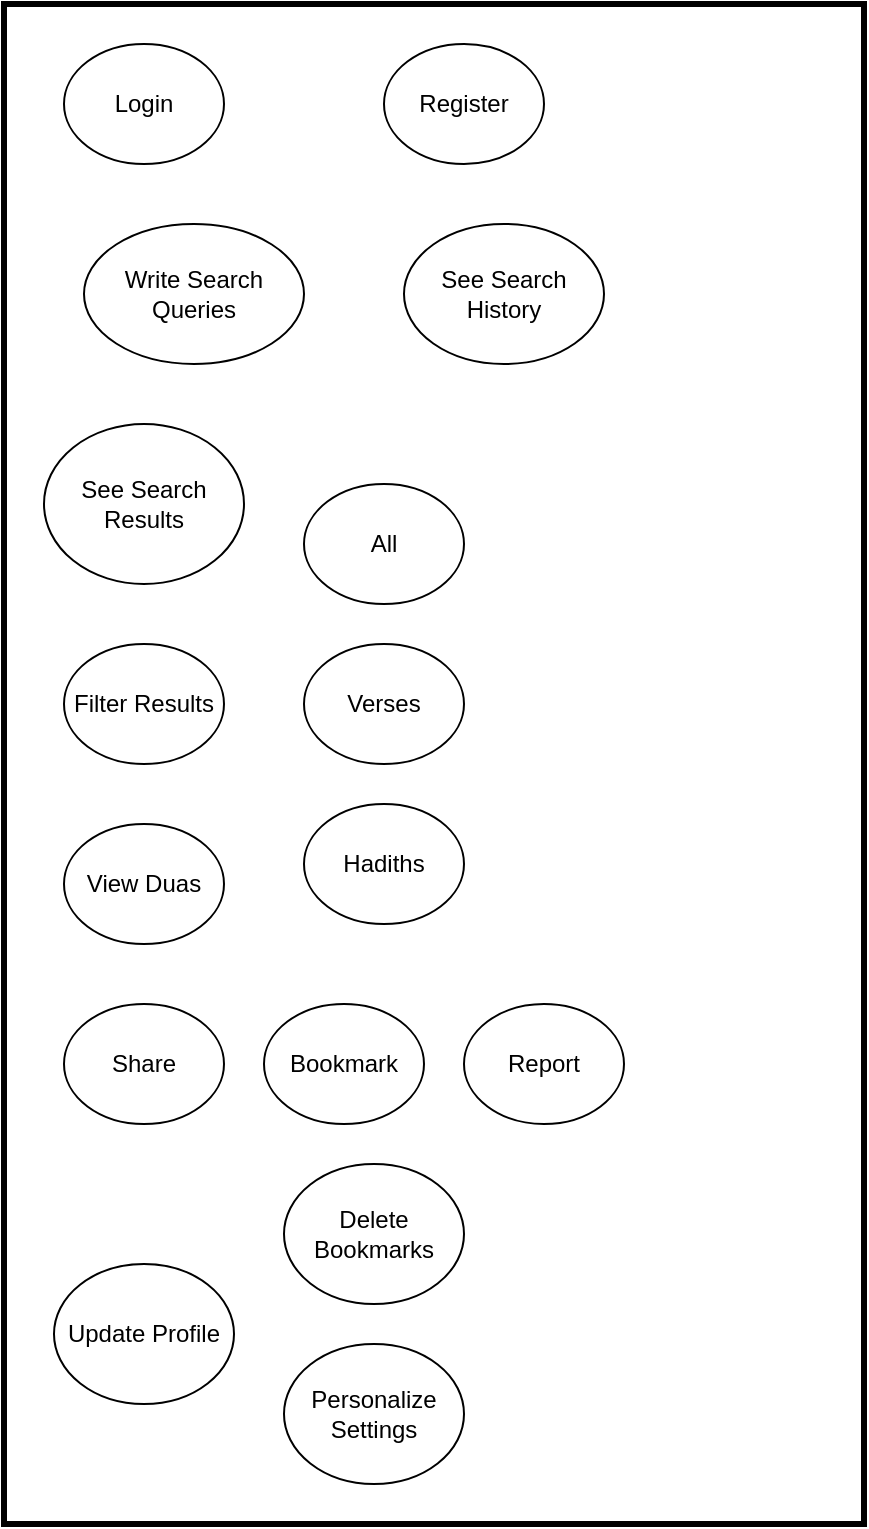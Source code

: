 <mxfile version="22.0.8" type="device">
  <diagram name="Page-1" id="W7kPb0WJp4yNrCLrIf49">
    <mxGraphModel dx="1400" dy="744" grid="1" gridSize="10" guides="1" tooltips="1" connect="1" arrows="1" fold="1" page="1" pageScale="1" pageWidth="850" pageHeight="1100" math="0" shadow="0">
      <root>
        <mxCell id="0" />
        <mxCell id="1" parent="0" />
        <mxCell id="bRD48xbqhAGTRWCDHvDw-2" value="" style="rounded=0;whiteSpace=wrap;html=1;fillColor=none;strokeWidth=3;" vertex="1" parent="1">
          <mxGeometry x="340" y="120" width="430" height="760" as="geometry" />
        </mxCell>
        <mxCell id="bRD48xbqhAGTRWCDHvDw-3" value="Login" style="ellipse;whiteSpace=wrap;html=1;fontSize=12;" vertex="1" parent="1">
          <mxGeometry x="370" y="140" width="80" height="60" as="geometry" />
        </mxCell>
        <mxCell id="bRD48xbqhAGTRWCDHvDw-13" value="Register" style="ellipse;whiteSpace=wrap;html=1;fontSize=12;" vertex="1" parent="1">
          <mxGeometry x="530" y="140" width="80" height="60" as="geometry" />
        </mxCell>
        <mxCell id="bRD48xbqhAGTRWCDHvDw-14" value="See Search Results" style="ellipse;whiteSpace=wrap;html=1;fontSize=12;" vertex="1" parent="1">
          <mxGeometry x="360" y="330" width="100" height="80" as="geometry" />
        </mxCell>
        <mxCell id="bRD48xbqhAGTRWCDHvDw-15" value="Write Search Queries" style="ellipse;whiteSpace=wrap;html=1;fontSize=12;" vertex="1" parent="1">
          <mxGeometry x="380" y="230" width="110" height="70" as="geometry" />
        </mxCell>
        <mxCell id="bRD48xbqhAGTRWCDHvDw-17" value="Filter Results" style="ellipse;whiteSpace=wrap;html=1;fontSize=12;" vertex="1" parent="1">
          <mxGeometry x="370" y="440" width="80" height="60" as="geometry" />
        </mxCell>
        <mxCell id="bRD48xbqhAGTRWCDHvDw-18" value="Verses" style="ellipse;whiteSpace=wrap;html=1;fontSize=12;" vertex="1" parent="1">
          <mxGeometry x="490" y="440" width="80" height="60" as="geometry" />
        </mxCell>
        <mxCell id="bRD48xbqhAGTRWCDHvDw-19" value="All" style="ellipse;whiteSpace=wrap;html=1;fontSize=12;" vertex="1" parent="1">
          <mxGeometry x="490" y="360" width="80" height="60" as="geometry" />
        </mxCell>
        <mxCell id="bRD48xbqhAGTRWCDHvDw-20" value="Hadiths" style="ellipse;whiteSpace=wrap;html=1;fontSize=12;" vertex="1" parent="1">
          <mxGeometry x="490" y="520" width="80" height="60" as="geometry" />
        </mxCell>
        <mxCell id="bRD48xbqhAGTRWCDHvDw-21" value="Bookmark" style="ellipse;whiteSpace=wrap;html=1;fontSize=12;" vertex="1" parent="1">
          <mxGeometry x="470" y="620" width="80" height="60" as="geometry" />
        </mxCell>
        <mxCell id="bRD48xbqhAGTRWCDHvDw-22" value="Share" style="ellipse;whiteSpace=wrap;html=1;fontSize=12;" vertex="1" parent="1">
          <mxGeometry x="370" y="620" width="80" height="60" as="geometry" />
        </mxCell>
        <mxCell id="bRD48xbqhAGTRWCDHvDw-23" value="View Duas" style="ellipse;whiteSpace=wrap;html=1;fontSize=12;" vertex="1" parent="1">
          <mxGeometry x="370" y="530" width="80" height="60" as="geometry" />
        </mxCell>
        <mxCell id="bRD48xbqhAGTRWCDHvDw-24" value="See Search History" style="ellipse;whiteSpace=wrap;html=1;fontSize=12;" vertex="1" parent="1">
          <mxGeometry x="540" y="230" width="100" height="70" as="geometry" />
        </mxCell>
        <mxCell id="bRD48xbqhAGTRWCDHvDw-25" value="Report" style="ellipse;whiteSpace=wrap;html=1;fontSize=12;" vertex="1" parent="1">
          <mxGeometry x="570" y="620" width="80" height="60" as="geometry" />
        </mxCell>
        <mxCell id="bRD48xbqhAGTRWCDHvDw-26" value="Update Profile" style="ellipse;whiteSpace=wrap;html=1;fontSize=12;" vertex="1" parent="1">
          <mxGeometry x="365" y="750" width="90" height="70" as="geometry" />
        </mxCell>
        <mxCell id="bRD48xbqhAGTRWCDHvDw-28" value="Personalize Settings" style="ellipse;whiteSpace=wrap;html=1;fontSize=12;" vertex="1" parent="1">
          <mxGeometry x="480" y="790" width="90" height="70" as="geometry" />
        </mxCell>
        <mxCell id="bRD48xbqhAGTRWCDHvDw-29" value="Delete Bookmarks" style="ellipse;whiteSpace=wrap;html=1;fontSize=12;" vertex="1" parent="1">
          <mxGeometry x="480" y="700" width="90" height="70" as="geometry" />
        </mxCell>
      </root>
    </mxGraphModel>
  </diagram>
</mxfile>
